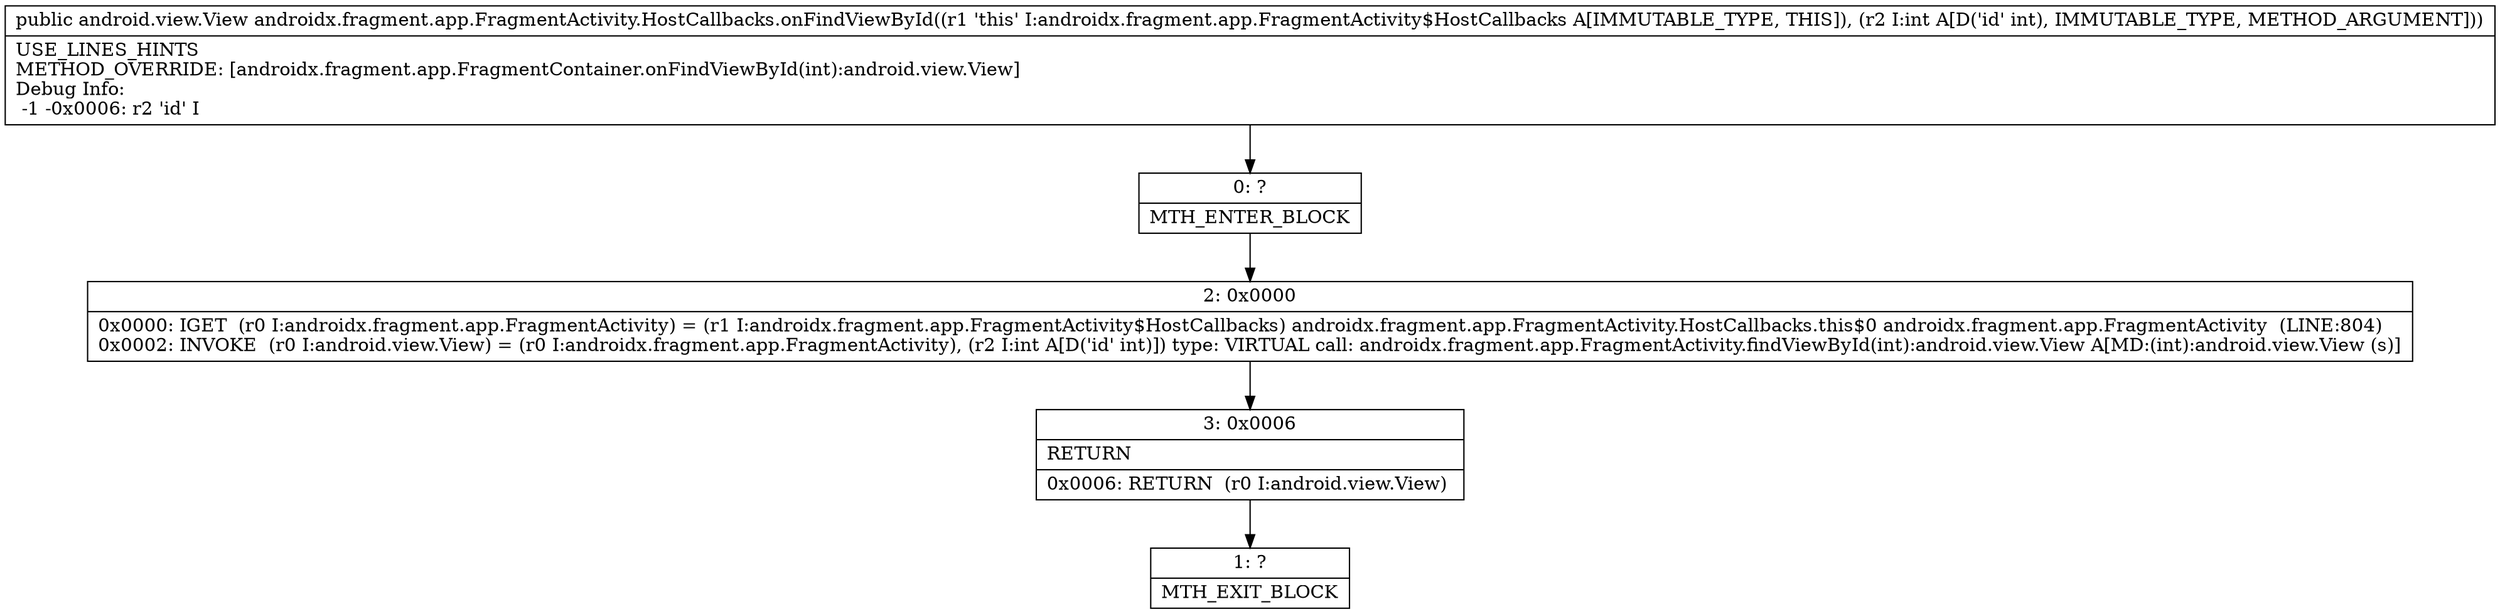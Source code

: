 digraph "CFG forandroidx.fragment.app.FragmentActivity.HostCallbacks.onFindViewById(I)Landroid\/view\/View;" {
Node_0 [shape=record,label="{0\:\ ?|MTH_ENTER_BLOCK\l}"];
Node_2 [shape=record,label="{2\:\ 0x0000|0x0000: IGET  (r0 I:androidx.fragment.app.FragmentActivity) = (r1 I:androidx.fragment.app.FragmentActivity$HostCallbacks) androidx.fragment.app.FragmentActivity.HostCallbacks.this$0 androidx.fragment.app.FragmentActivity  (LINE:804)\l0x0002: INVOKE  (r0 I:android.view.View) = (r0 I:androidx.fragment.app.FragmentActivity), (r2 I:int A[D('id' int)]) type: VIRTUAL call: androidx.fragment.app.FragmentActivity.findViewById(int):android.view.View A[MD:(int):android.view.View (s)]\l}"];
Node_3 [shape=record,label="{3\:\ 0x0006|RETURN\l|0x0006: RETURN  (r0 I:android.view.View) \l}"];
Node_1 [shape=record,label="{1\:\ ?|MTH_EXIT_BLOCK\l}"];
MethodNode[shape=record,label="{public android.view.View androidx.fragment.app.FragmentActivity.HostCallbacks.onFindViewById((r1 'this' I:androidx.fragment.app.FragmentActivity$HostCallbacks A[IMMUTABLE_TYPE, THIS]), (r2 I:int A[D('id' int), IMMUTABLE_TYPE, METHOD_ARGUMENT]))  | USE_LINES_HINTS\lMETHOD_OVERRIDE: [androidx.fragment.app.FragmentContainer.onFindViewById(int):android.view.View]\lDebug Info:\l  \-1 \-0x0006: r2 'id' I\l}"];
MethodNode -> Node_0;Node_0 -> Node_2;
Node_2 -> Node_3;
Node_3 -> Node_1;
}

